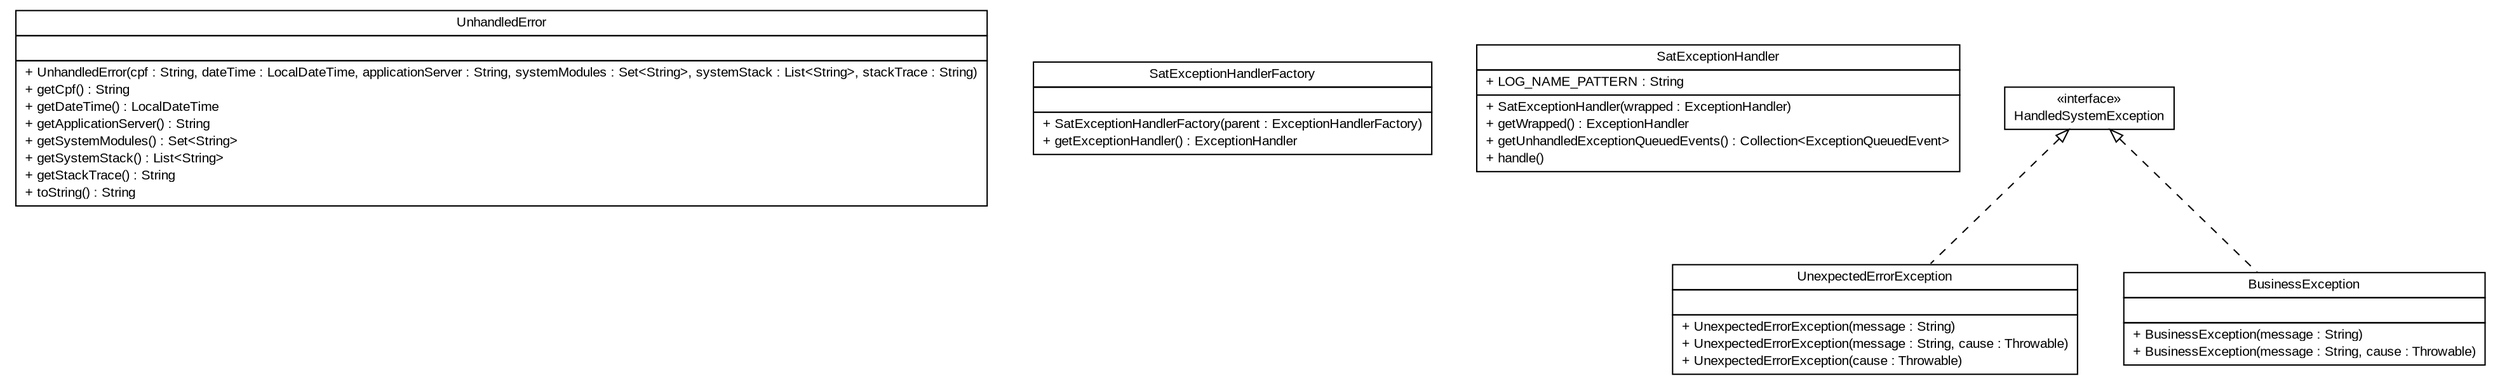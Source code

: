 #!/usr/local/bin/dot
#
# Class diagram 
# Generated by UMLGraph version R5_6 (http://www.umlgraph.org/)
#

digraph G {
	edge [fontname="arial",fontsize=10,labelfontname="arial",labelfontsize=10];
	node [fontname="arial",fontsize=10,shape=plaintext];
	nodesep=0.25;
	ranksep=0.5;
	// br.gov.to.sefaz.exception.UnhandledError
	c0 [label=<<table title="br.gov.to.sefaz.exception.UnhandledError" border="0" cellborder="1" cellspacing="0" cellpadding="2" port="p" href="./UnhandledError.html">
		<tr><td><table border="0" cellspacing="0" cellpadding="1">
<tr><td align="center" balign="center"> UnhandledError </td></tr>
		</table></td></tr>
		<tr><td><table border="0" cellspacing="0" cellpadding="1">
<tr><td align="left" balign="left">  </td></tr>
		</table></td></tr>
		<tr><td><table border="0" cellspacing="0" cellpadding="1">
<tr><td align="left" balign="left"> + UnhandledError(cpf : String, dateTime : LocalDateTime, applicationServer : String, systemModules : Set&lt;String&gt;, systemStack : List&lt;String&gt;, stackTrace : String) </td></tr>
<tr><td align="left" balign="left"> + getCpf() : String </td></tr>
<tr><td align="left" balign="left"> + getDateTime() : LocalDateTime </td></tr>
<tr><td align="left" balign="left"> + getApplicationServer() : String </td></tr>
<tr><td align="left" balign="left"> + getSystemModules() : Set&lt;String&gt; </td></tr>
<tr><td align="left" balign="left"> + getSystemStack() : List&lt;String&gt; </td></tr>
<tr><td align="left" balign="left"> + getStackTrace() : String </td></tr>
<tr><td align="left" balign="left"> + toString() : String </td></tr>
		</table></td></tr>
		</table>>, URL="./UnhandledError.html", fontname="arial", fontcolor="black", fontsize=10.0];
	// br.gov.to.sefaz.exception.SatExceptionHandlerFactory
	c1 [label=<<table title="br.gov.to.sefaz.exception.SatExceptionHandlerFactory" border="0" cellborder="1" cellspacing="0" cellpadding="2" port="p" href="./SatExceptionHandlerFactory.html">
		<tr><td><table border="0" cellspacing="0" cellpadding="1">
<tr><td align="center" balign="center"> SatExceptionHandlerFactory </td></tr>
		</table></td></tr>
		<tr><td><table border="0" cellspacing="0" cellpadding="1">
<tr><td align="left" balign="left">  </td></tr>
		</table></td></tr>
		<tr><td><table border="0" cellspacing="0" cellpadding="1">
<tr><td align="left" balign="left"> + SatExceptionHandlerFactory(parent : ExceptionHandlerFactory) </td></tr>
<tr><td align="left" balign="left"> + getExceptionHandler() : ExceptionHandler </td></tr>
		</table></td></tr>
		</table>>, URL="./SatExceptionHandlerFactory.html", fontname="arial", fontcolor="black", fontsize=10.0];
	// br.gov.to.sefaz.exception.SatExceptionHandler
	c2 [label=<<table title="br.gov.to.sefaz.exception.SatExceptionHandler" border="0" cellborder="1" cellspacing="0" cellpadding="2" port="p" href="./SatExceptionHandler.html">
		<tr><td><table border="0" cellspacing="0" cellpadding="1">
<tr><td align="center" balign="center"> SatExceptionHandler </td></tr>
		</table></td></tr>
		<tr><td><table border="0" cellspacing="0" cellpadding="1">
<tr><td align="left" balign="left"> + LOG_NAME_PATTERN : String </td></tr>
		</table></td></tr>
		<tr><td><table border="0" cellspacing="0" cellpadding="1">
<tr><td align="left" balign="left"> + SatExceptionHandler(wrapped : ExceptionHandler) </td></tr>
<tr><td align="left" balign="left"> + getWrapped() : ExceptionHandler </td></tr>
<tr><td align="left" balign="left"> + getUnhandledExceptionQueuedEvents() : Collection&lt;ExceptionQueuedEvent&gt; </td></tr>
<tr><td align="left" balign="left"> + handle() </td></tr>
		</table></td></tr>
		</table>>, URL="./SatExceptionHandler.html", fontname="arial", fontcolor="black", fontsize=10.0];
	// br.gov.to.sefaz.exception.UnexpectedErrorException
	c3 [label=<<table title="br.gov.to.sefaz.exception.UnexpectedErrorException" border="0" cellborder="1" cellspacing="0" cellpadding="2" port="p" href="./UnexpectedErrorException.html">
		<tr><td><table border="0" cellspacing="0" cellpadding="1">
<tr><td align="center" balign="center"> UnexpectedErrorException </td></tr>
		</table></td></tr>
		<tr><td><table border="0" cellspacing="0" cellpadding="1">
<tr><td align="left" balign="left">  </td></tr>
		</table></td></tr>
		<tr><td><table border="0" cellspacing="0" cellpadding="1">
<tr><td align="left" balign="left"> + UnexpectedErrorException(message : String) </td></tr>
<tr><td align="left" balign="left"> + UnexpectedErrorException(message : String, cause : Throwable) </td></tr>
<tr><td align="left" balign="left"> + UnexpectedErrorException(cause : Throwable) </td></tr>
		</table></td></tr>
		</table>>, URL="./UnexpectedErrorException.html", fontname="arial", fontcolor="black", fontsize=10.0];
	// br.gov.to.sefaz.exception.HandledSystemException
	c4 [label=<<table title="br.gov.to.sefaz.exception.HandledSystemException" border="0" cellborder="1" cellspacing="0" cellpadding="2" port="p" href="./HandledSystemException.html">
		<tr><td><table border="0" cellspacing="0" cellpadding="1">
<tr><td align="center" balign="center"> &#171;interface&#187; </td></tr>
<tr><td align="center" balign="center"> HandledSystemException </td></tr>
		</table></td></tr>
		</table>>, URL="./HandledSystemException.html", fontname="arial", fontcolor="black", fontsize=10.0];
	// br.gov.to.sefaz.exception.BusinessException
	c5 [label=<<table title="br.gov.to.sefaz.exception.BusinessException" border="0" cellborder="1" cellspacing="0" cellpadding="2" port="p" href="./BusinessException.html">
		<tr><td><table border="0" cellspacing="0" cellpadding="1">
<tr><td align="center" balign="center"> BusinessException </td></tr>
		</table></td></tr>
		<tr><td><table border="0" cellspacing="0" cellpadding="1">
<tr><td align="left" balign="left">  </td></tr>
		</table></td></tr>
		<tr><td><table border="0" cellspacing="0" cellpadding="1">
<tr><td align="left" balign="left"> + BusinessException(message : String) </td></tr>
<tr><td align="left" balign="left"> + BusinessException(message : String, cause : Throwable) </td></tr>
		</table></td></tr>
		</table>>, URL="./BusinessException.html", fontname="arial", fontcolor="black", fontsize=10.0];
	//br.gov.to.sefaz.exception.UnexpectedErrorException implements br.gov.to.sefaz.exception.HandledSystemException
	c4:p -> c3:p [dir=back,arrowtail=empty,style=dashed];
	//br.gov.to.sefaz.exception.BusinessException implements br.gov.to.sefaz.exception.HandledSystemException
	c4:p -> c5:p [dir=back,arrowtail=empty,style=dashed];
}

